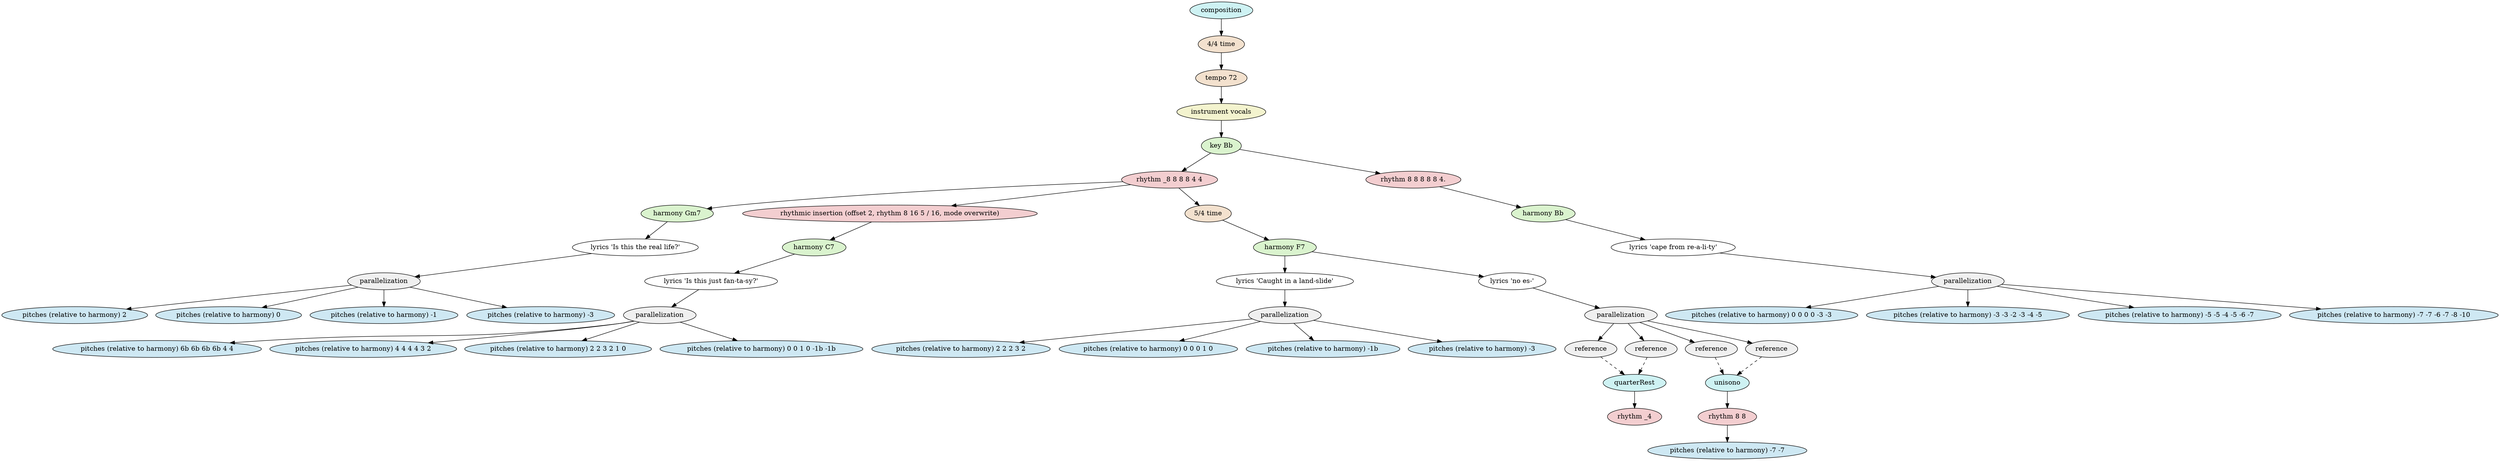 digraph compositionModel {
    graph [ordering="out"];
    n0 [fillcolor="#cef2f3",style="filled",label="composition"];
    n1 [fillcolor="#f3e1ce",style="filled",label="4/4 time"];
    n0 -> n1;
    n2 [fillcolor="#f3e1ce",style="filled",label="tempo 72"];
    n1 -> n2;
    n3 [fillcolor="#f3f3ce",style="filled",label="instrument vocals"];
    n2 -> n3;
    n4 [fillcolor="#daf3ce",style="filled",label="key Bb"];
    n3 -> n4;
    n5 [fillcolor="#f3ced0",style="filled",label="rhythm _8 8 8 8 4 4"];
    n4 -> n5;
    n6 [fillcolor="#daf3ce",style="filled",label="harmony Gm7"];
    n5 -> n6;
    n7 [fillcolor="white",style="filled",label="lyrics 'Is this the real life?'"];
    n6 -> n7;
    n8 [fillcolor="#f0f0f0",style="filled",label="parallelization"];
    n7 -> n8;
    n9 [fillcolor="#cee8f3",style="filled",label="pitches (relative to harmony) 2"];
    n8 -> n9;
    n10 [fillcolor="#cee8f3",style="filled",label="pitches (relative to harmony) 0"];
    n8 -> n10;
    n11 [fillcolor="#cee8f3",style="filled",label="pitches (relative to harmony) -1"];
    n8 -> n11;
    n12 [fillcolor="#cee8f3",style="filled",label="pitches (relative to harmony) -3"];
    n8 -> n12;
    n13 [fillcolor="#f3ced0",style="filled",label="rhythmic insertion (offset 2, rhythm 8 16 5 / 16, mode overwrite)"];
    n5 -> n13;
    n14 [fillcolor="#daf3ce",style="filled",label="harmony C7"];
    n13 -> n14;
    n15 [fillcolor="white",style="filled",label="lyrics 'Is this just fan-ta-sy?'"];
    n14 -> n15;
    n16 [fillcolor="#f0f0f0",style="filled",label="parallelization"];
    n15 -> n16;
    n17 [fillcolor="#cee8f3",style="filled",label="pitches (relative to harmony) 6b 6b 6b 6b 4 4"];
    n16 -> n17;
    n18 [fillcolor="#cee8f3",style="filled",label="pitches (relative to harmony) 4 4 4 4 3 2"];
    n16 -> n18;
    n19 [fillcolor="#cee8f3",style="filled",label="pitches (relative to harmony) 2 2 3 2 1 0"];
    n16 -> n19;
    n20 [fillcolor="#cee8f3",style="filled",label="pitches (relative to harmony) 0 0 1 0 -1b -1b"];
    n16 -> n20;
    n21 [fillcolor="#f3e1ce",style="filled",label="5/4 time"];
    n5 -> n21;
    n22 [fillcolor="#daf3ce",style="filled",label="harmony F7"];
    n21 -> n22;
    n23 [fillcolor="white",style="filled",label="lyrics 'Caught in a land-slide'"];
    n22 -> n23;
    n24 [fillcolor="#f0f0f0",style="filled",label="parallelization"];
    n23 -> n24;
    n25 [fillcolor="#cee8f3",style="filled",label="pitches (relative to harmony) 2 2 2 3 2"];
    n24 -> n25;
    n26 [fillcolor="#cee8f3",style="filled",label="pitches (relative to harmony) 0 0 0 1 0"];
    n24 -> n26;
    n27 [fillcolor="#cee8f3",style="filled",label="pitches (relative to harmony) -1b"];
    n24 -> n27;
    n28 [fillcolor="#cee8f3",style="filled",label="pitches (relative to harmony) -3"];
    n24 -> n28;
    n29 [fillcolor="white",style="filled",label="lyrics 'no es-'"];
    n22 -> n29;
    n30 [fillcolor="#f0f0f0",style="filled",label="parallelization"];
    n29 -> n30;
    n31 [fillcolor="#f0f0f0",style="filled",label="reference"];
    n30 -> n31;
    n32 [fillcolor="#f0f0f0",style="filled",label="reference"];
    n30 -> n32;
    n33 [fillcolor="#f0f0f0",style="filled",label="reference"];
    n30 -> n33;
    n34 [fillcolor="#f0f0f0",style="filled",label="reference"];
    n30 -> n34;
    n35 [fillcolor="#f3ced0",style="filled",label="rhythm 8 8 8 8 8 4."];
    n4 -> n35;
    n36 [fillcolor="#daf3ce",style="filled",label="harmony Bb"];
    n35 -> n36;
    n37 [fillcolor="white",style="filled",label="lyrics 'cape from re-a-li-ty'"];
    n36 -> n37;
    n38 [fillcolor="#f0f0f0",style="filled",label="parallelization"];
    n37 -> n38;
    n39 [fillcolor="#cee8f3",style="filled",label="pitches (relative to harmony) 0 0 0 0 -3 -3"];
    n38 -> n39;
    n40 [fillcolor="#cee8f3",style="filled",label="pitches (relative to harmony) -3 -3 -2 -3 -4 -5"];
    n38 -> n40;
    n41 [fillcolor="#cee8f3",style="filled",label="pitches (relative to harmony) -5 -5 -4 -5 -6 -7"];
    n38 -> n41;
    n42 [fillcolor="#cee8f3",style="filled",label="pitches (relative to harmony) -7 -7 -6 -7 -8 -10"];
    n38 -> n42;
    n43 [fillcolor="#cef2f3",style="filled",label="quarterRest"];
    n44 [fillcolor="#f3ced0",style="filled",label="rhythm _4"];
    n43 -> n44;
    n45 [fillcolor="#cef2f3",style="filled",label="unisono"];
    n46 [fillcolor="#f3ced0",style="filled",label="rhythm 8 8"];
    n45 -> n46;
    n47 [fillcolor="#cee8f3",style="filled",label="pitches (relative to harmony) -7 -7"];
    n46 -> n47;
    n31 -> n43 [style="dashed"];
    n32 -> n43 [style="dashed"];
    n33 -> n45 [style="dashed"];
    n34 -> n45 [style="dashed"];
}